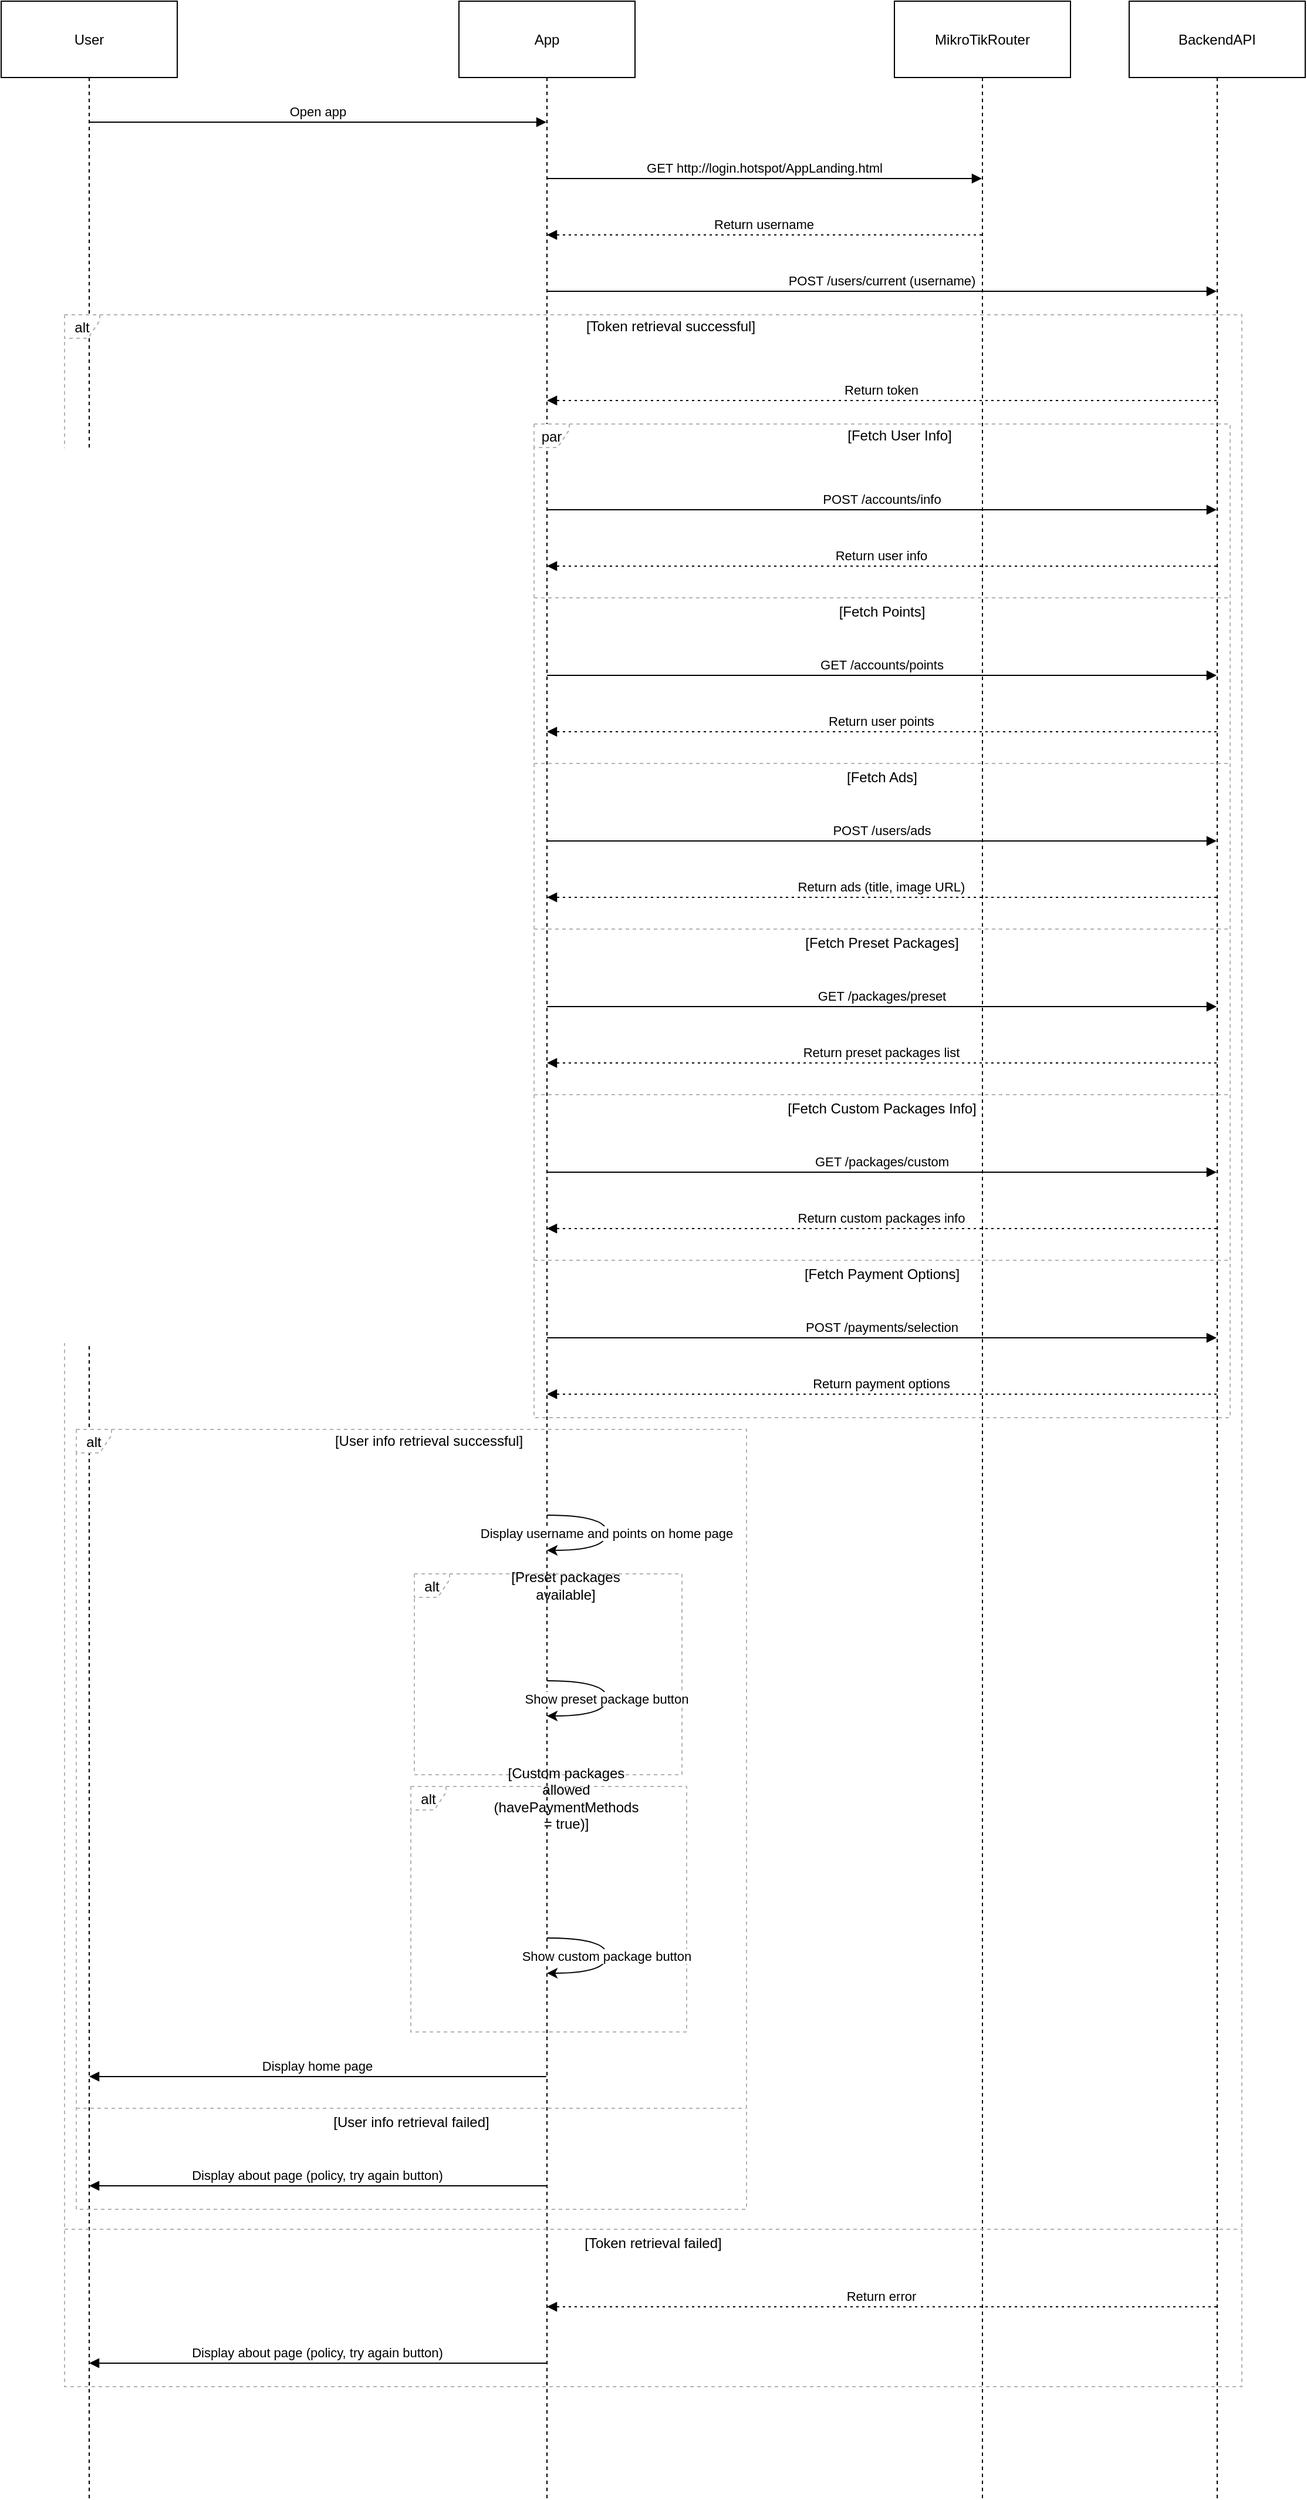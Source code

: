<mxfile version="24.5.4" type="github">
  <diagram name="Page-1" id="we5cs4RC7KMeApgh8dmI">
    <mxGraphModel dx="1493" dy="670" grid="1" gridSize="10" guides="1" tooltips="1" connect="1" arrows="1" fold="1" page="1" pageScale="1" pageWidth="850" pageHeight="1100" math="0" shadow="0">
      <root>
        <mxCell id="0" />
        <mxCell id="1" parent="0" />
        <mxCell id="FF5jHp96McbeZW0J9-R8-1" value="User" style="shape=umlLifeline;perimeter=lifelinePerimeter;whiteSpace=wrap;container=1;dropTarget=0;collapsible=0;recursiveResize=0;outlineConnect=0;portConstraint=eastwest;newEdgeStyle={&quot;edgeStyle&quot;:&quot;elbowEdgeStyle&quot;,&quot;elbow&quot;:&quot;vertical&quot;,&quot;curved&quot;:0,&quot;rounded&quot;:0};size=65;" vertex="1" parent="1">
          <mxGeometry x="20" y="20" width="150" height="2126" as="geometry" />
        </mxCell>
        <mxCell id="FF5jHp96McbeZW0J9-R8-2" value="App" style="shape=umlLifeline;perimeter=lifelinePerimeter;whiteSpace=wrap;container=1;dropTarget=0;collapsible=0;recursiveResize=0;outlineConnect=0;portConstraint=eastwest;newEdgeStyle={&quot;edgeStyle&quot;:&quot;elbowEdgeStyle&quot;,&quot;elbow&quot;:&quot;vertical&quot;,&quot;curved&quot;:0,&quot;rounded&quot;:0};size=65;" vertex="1" parent="1">
          <mxGeometry x="410" y="20" width="150" height="2126" as="geometry" />
        </mxCell>
        <mxCell id="FF5jHp96McbeZW0J9-R8-3" value="MikroTikRouter" style="shape=umlLifeline;perimeter=lifelinePerimeter;whiteSpace=wrap;container=1;dropTarget=0;collapsible=0;recursiveResize=0;outlineConnect=0;portConstraint=eastwest;newEdgeStyle={&quot;edgeStyle&quot;:&quot;elbowEdgeStyle&quot;,&quot;elbow&quot;:&quot;vertical&quot;,&quot;curved&quot;:0,&quot;rounded&quot;:0};size=65;" vertex="1" parent="1">
          <mxGeometry x="781" y="20" width="150" height="2126" as="geometry" />
        </mxCell>
        <mxCell id="FF5jHp96McbeZW0J9-R8-4" value="BackendAPI" style="shape=umlLifeline;perimeter=lifelinePerimeter;whiteSpace=wrap;container=1;dropTarget=0;collapsible=0;recursiveResize=0;outlineConnect=0;portConstraint=eastwest;newEdgeStyle={&quot;edgeStyle&quot;:&quot;elbowEdgeStyle&quot;,&quot;elbow&quot;:&quot;vertical&quot;,&quot;curved&quot;:0,&quot;rounded&quot;:0};size=65;" vertex="1" parent="1">
          <mxGeometry x="981" y="20" width="150" height="2126" as="geometry" />
        </mxCell>
        <mxCell id="FF5jHp96McbeZW0J9-R8-5" value="par" style="shape=umlFrame;dashed=1;pointerEvents=0;dropTarget=0;strokeColor=#B3B3B3;height=20;width=30" vertex="1" parent="1">
          <mxGeometry x="474" y="380" width="593" height="846" as="geometry" />
        </mxCell>
        <mxCell id="FF5jHp96McbeZW0J9-R8-6" value="[Fetch User Info]" style="text;strokeColor=none;fillColor=none;align=center;verticalAlign=middle;whiteSpace=wrap;" vertex="1" parent="FF5jHp96McbeZW0J9-R8-5">
          <mxGeometry x="30" width="563" height="20" as="geometry" />
        </mxCell>
        <mxCell id="FF5jHp96McbeZW0J9-R8-7" value="[Fetch Points]" style="shape=line;dashed=1;whiteSpace=wrap;verticalAlign=top;labelPosition=center;verticalLabelPosition=middle;align=center;strokeColor=#B3B3B3;" vertex="1" parent="FF5jHp96McbeZW0J9-R8-5">
          <mxGeometry y="146" width="593" height="4" as="geometry" />
        </mxCell>
        <mxCell id="FF5jHp96McbeZW0J9-R8-8" value="[Fetch Ads]" style="shape=line;dashed=1;whiteSpace=wrap;verticalAlign=top;labelPosition=center;verticalLabelPosition=middle;align=center;strokeColor=#B3B3B3;" vertex="1" parent="FF5jHp96McbeZW0J9-R8-5">
          <mxGeometry y="287" width="593" height="4" as="geometry" />
        </mxCell>
        <mxCell id="FF5jHp96McbeZW0J9-R8-9" value="[Fetch Preset Packages]" style="shape=line;dashed=1;whiteSpace=wrap;verticalAlign=top;labelPosition=center;verticalLabelPosition=middle;align=center;strokeColor=#B3B3B3;" vertex="1" parent="FF5jHp96McbeZW0J9-R8-5">
          <mxGeometry y="428" width="593" height="4" as="geometry" />
        </mxCell>
        <mxCell id="FF5jHp96McbeZW0J9-R8-10" value="[Fetch Custom Packages Info]" style="shape=line;dashed=1;whiteSpace=wrap;verticalAlign=top;labelPosition=center;verticalLabelPosition=middle;align=center;strokeColor=#B3B3B3;" vertex="1" parent="FF5jHp96McbeZW0J9-R8-5">
          <mxGeometry y="569" width="593" height="4" as="geometry" />
        </mxCell>
        <mxCell id="FF5jHp96McbeZW0J9-R8-11" value="[Fetch Payment Options]" style="shape=line;dashed=1;whiteSpace=wrap;verticalAlign=top;labelPosition=center;verticalLabelPosition=middle;align=center;strokeColor=#B3B3B3;" vertex="1" parent="FF5jHp96McbeZW0J9-R8-5">
          <mxGeometry y="710" width="593" height="4" as="geometry" />
        </mxCell>
        <mxCell id="FF5jHp96McbeZW0J9-R8-12" value="alt" style="shape=umlFrame;dashed=1;pointerEvents=0;dropTarget=0;strokeColor=#B3B3B3;height=20;width=30" vertex="1" parent="1">
          <mxGeometry x="372" y="1359" width="228" height="171" as="geometry" />
        </mxCell>
        <mxCell id="FF5jHp96McbeZW0J9-R8-13" value="[Preset packages&#xa;available]" style="text;strokeColor=none;fillColor=none;align=center;verticalAlign=middle;whiteSpace=wrap;" vertex="1" parent="FF5jHp96McbeZW0J9-R8-12">
          <mxGeometry x="30" width="198" height="20" as="geometry" />
        </mxCell>
        <mxCell id="FF5jHp96McbeZW0J9-R8-14" value="alt" style="shape=umlFrame;dashed=1;pointerEvents=0;dropTarget=0;strokeColor=#B3B3B3;height=20;width=30" vertex="1" parent="1">
          <mxGeometry x="369" y="1540" width="235" height="209" as="geometry" />
        </mxCell>
        <mxCell id="FF5jHp96McbeZW0J9-R8-15" value="[Custom packages&#xa;allowed&#xa;(havePaymentMethods&#xa;= true)]" style="text;strokeColor=none;fillColor=none;align=center;verticalAlign=middle;whiteSpace=wrap;" vertex="1" parent="FF5jHp96McbeZW0J9-R8-14">
          <mxGeometry x="30" width="205" height="20" as="geometry" />
        </mxCell>
        <mxCell id="FF5jHp96McbeZW0J9-R8-16" value="alt" style="shape=umlFrame;dashed=1;pointerEvents=0;dropTarget=0;strokeColor=#B3B3B3;height=20;width=30" vertex="1" parent="1">
          <mxGeometry x="84" y="1236" width="571" height="664" as="geometry" />
        </mxCell>
        <mxCell id="FF5jHp96McbeZW0J9-R8-17" value="[User info retrieval successful]" style="text;strokeColor=none;fillColor=none;align=center;verticalAlign=middle;whiteSpace=wrap;" vertex="1" parent="FF5jHp96McbeZW0J9-R8-16">
          <mxGeometry x="30" width="541" height="20" as="geometry" />
        </mxCell>
        <mxCell id="FF5jHp96McbeZW0J9-R8-18" value="[User info retrieval failed]" style="shape=line;dashed=1;whiteSpace=wrap;verticalAlign=top;labelPosition=center;verticalLabelPosition=middle;align=center;strokeColor=#B3B3B3;" vertex="1" parent="FF5jHp96McbeZW0J9-R8-16">
          <mxGeometry y="576" width="571" height="4" as="geometry" />
        </mxCell>
        <mxCell id="FF5jHp96McbeZW0J9-R8-19" value="alt" style="shape=umlFrame;dashed=1;pointerEvents=0;dropTarget=0;strokeColor=#B3B3B3;height=20;width=30" vertex="1" parent="1">
          <mxGeometry x="74" y="287" width="1003" height="1764" as="geometry" />
        </mxCell>
        <mxCell id="FF5jHp96McbeZW0J9-R8-20" value="[Token retrieval successful]" style="text;strokeColor=none;fillColor=none;align=center;verticalAlign=middle;whiteSpace=wrap;" vertex="1" parent="FF5jHp96McbeZW0J9-R8-19">
          <mxGeometry x="30" width="973" height="20" as="geometry" />
        </mxCell>
        <mxCell id="FF5jHp96McbeZW0J9-R8-21" value="[Token retrieval failed]" style="shape=line;dashed=1;whiteSpace=wrap;verticalAlign=top;labelPosition=center;verticalLabelPosition=middle;align=center;strokeColor=#B3B3B3;" vertex="1" parent="FF5jHp96McbeZW0J9-R8-19">
          <mxGeometry y="1628" width="1003" height="4" as="geometry" />
        </mxCell>
        <mxCell id="FF5jHp96McbeZW0J9-R8-22" value="Open app" style="verticalAlign=bottom;endArrow=block;edgeStyle=elbowEdgeStyle;elbow=vertical;curved=0;rounded=0;" edge="1" parent="1" source="FF5jHp96McbeZW0J9-R8-1" target="FF5jHp96McbeZW0J9-R8-2">
          <mxGeometry relative="1" as="geometry">
            <Array as="points">
              <mxPoint x="299" y="123" />
            </Array>
          </mxGeometry>
        </mxCell>
        <mxCell id="FF5jHp96McbeZW0J9-R8-23" value="GET http://login.hotspot/AppLanding.html" style="verticalAlign=bottom;endArrow=block;edgeStyle=elbowEdgeStyle;elbow=vertical;curved=0;rounded=0;" edge="1" parent="1" source="FF5jHp96McbeZW0J9-R8-2" target="FF5jHp96McbeZW0J9-R8-3">
          <mxGeometry relative="1" as="geometry">
            <Array as="points">
              <mxPoint x="679" y="171" />
            </Array>
          </mxGeometry>
        </mxCell>
        <mxCell id="FF5jHp96McbeZW0J9-R8-24" value="Return username" style="verticalAlign=bottom;endArrow=block;edgeStyle=elbowEdgeStyle;elbow=vertical;curved=0;rounded=0;dashed=1;dashPattern=2 3;" edge="1" parent="1" source="FF5jHp96McbeZW0J9-R8-3" target="FF5jHp96McbeZW0J9-R8-2">
          <mxGeometry relative="1" as="geometry">
            <Array as="points">
              <mxPoint x="682" y="219" />
            </Array>
          </mxGeometry>
        </mxCell>
        <mxCell id="FF5jHp96McbeZW0J9-R8-25" value="POST /users/current (username)" style="verticalAlign=bottom;endArrow=block;edgeStyle=elbowEdgeStyle;elbow=vertical;curved=0;rounded=0;" edge="1" parent="1" source="FF5jHp96McbeZW0J9-R8-2" target="FF5jHp96McbeZW0J9-R8-4">
          <mxGeometry relative="1" as="geometry">
            <Array as="points">
              <mxPoint x="779" y="267" />
            </Array>
          </mxGeometry>
        </mxCell>
        <mxCell id="FF5jHp96McbeZW0J9-R8-26" value="Return token" style="verticalAlign=bottom;endArrow=block;edgeStyle=elbowEdgeStyle;elbow=vertical;curved=0;rounded=0;dashed=1;dashPattern=2 3;" edge="1" parent="1" source="FF5jHp96McbeZW0J9-R8-4" target="FF5jHp96McbeZW0J9-R8-2">
          <mxGeometry relative="1" as="geometry">
            <Array as="points">
              <mxPoint x="782" y="360" />
            </Array>
          </mxGeometry>
        </mxCell>
        <mxCell id="FF5jHp96McbeZW0J9-R8-27" value="POST /accounts/info" style="verticalAlign=bottom;endArrow=block;edgeStyle=elbowEdgeStyle;elbow=vertical;curved=0;rounded=0;" edge="1" parent="1" source="FF5jHp96McbeZW0J9-R8-2" target="FF5jHp96McbeZW0J9-R8-4">
          <mxGeometry relative="1" as="geometry">
            <Array as="points">
              <mxPoint x="779" y="453" />
            </Array>
          </mxGeometry>
        </mxCell>
        <mxCell id="FF5jHp96McbeZW0J9-R8-28" value="Return user info" style="verticalAlign=bottom;endArrow=block;edgeStyle=elbowEdgeStyle;elbow=vertical;curved=0;rounded=0;dashed=1;dashPattern=2 3;" edge="1" parent="1" source="FF5jHp96McbeZW0J9-R8-4" target="FF5jHp96McbeZW0J9-R8-2">
          <mxGeometry relative="1" as="geometry">
            <Array as="points">
              <mxPoint x="782" y="501" />
            </Array>
          </mxGeometry>
        </mxCell>
        <mxCell id="FF5jHp96McbeZW0J9-R8-29" value="GET /accounts/points" style="verticalAlign=bottom;endArrow=block;edgeStyle=elbowEdgeStyle;elbow=vertical;curved=0;rounded=0;" edge="1" parent="1" source="FF5jHp96McbeZW0J9-R8-2" target="FF5jHp96McbeZW0J9-R8-4">
          <mxGeometry relative="1" as="geometry">
            <Array as="points">
              <mxPoint x="779" y="594" />
            </Array>
          </mxGeometry>
        </mxCell>
        <mxCell id="FF5jHp96McbeZW0J9-R8-30" value="Return user points" style="verticalAlign=bottom;endArrow=block;edgeStyle=elbowEdgeStyle;elbow=vertical;curved=0;rounded=0;dashed=1;dashPattern=2 3;" edge="1" parent="1" source="FF5jHp96McbeZW0J9-R8-4" target="FF5jHp96McbeZW0J9-R8-2">
          <mxGeometry relative="1" as="geometry">
            <Array as="points">
              <mxPoint x="782" y="642" />
            </Array>
          </mxGeometry>
        </mxCell>
        <mxCell id="FF5jHp96McbeZW0J9-R8-31" value="POST /users/ads" style="verticalAlign=bottom;endArrow=block;edgeStyle=elbowEdgeStyle;elbow=vertical;curved=0;rounded=0;" edge="1" parent="1" source="FF5jHp96McbeZW0J9-R8-2" target="FF5jHp96McbeZW0J9-R8-4">
          <mxGeometry relative="1" as="geometry">
            <Array as="points">
              <mxPoint x="779" y="735" />
            </Array>
          </mxGeometry>
        </mxCell>
        <mxCell id="FF5jHp96McbeZW0J9-R8-32" value="Return ads (title, image URL)" style="verticalAlign=bottom;endArrow=block;edgeStyle=elbowEdgeStyle;elbow=vertical;curved=0;rounded=0;dashed=1;dashPattern=2 3;" edge="1" parent="1" source="FF5jHp96McbeZW0J9-R8-4" target="FF5jHp96McbeZW0J9-R8-2">
          <mxGeometry relative="1" as="geometry">
            <Array as="points">
              <mxPoint x="782" y="783" />
            </Array>
          </mxGeometry>
        </mxCell>
        <mxCell id="FF5jHp96McbeZW0J9-R8-33" value="GET /packages/preset" style="verticalAlign=bottom;endArrow=block;edgeStyle=elbowEdgeStyle;elbow=vertical;curved=0;rounded=0;" edge="1" parent="1" source="FF5jHp96McbeZW0J9-R8-2" target="FF5jHp96McbeZW0J9-R8-4">
          <mxGeometry relative="1" as="geometry">
            <Array as="points">
              <mxPoint x="779" y="876" />
            </Array>
          </mxGeometry>
        </mxCell>
        <mxCell id="FF5jHp96McbeZW0J9-R8-34" value="Return preset packages list" style="verticalAlign=bottom;endArrow=block;edgeStyle=elbowEdgeStyle;elbow=vertical;curved=0;rounded=0;dashed=1;dashPattern=2 3;" edge="1" parent="1" source="FF5jHp96McbeZW0J9-R8-4" target="FF5jHp96McbeZW0J9-R8-2">
          <mxGeometry relative="1" as="geometry">
            <Array as="points">
              <mxPoint x="782" y="924" />
            </Array>
          </mxGeometry>
        </mxCell>
        <mxCell id="FF5jHp96McbeZW0J9-R8-35" value="GET /packages/custom" style="verticalAlign=bottom;endArrow=block;edgeStyle=elbowEdgeStyle;elbow=vertical;curved=0;rounded=0;" edge="1" parent="1" source="FF5jHp96McbeZW0J9-R8-2" target="FF5jHp96McbeZW0J9-R8-4">
          <mxGeometry relative="1" as="geometry">
            <Array as="points">
              <mxPoint x="779" y="1017" />
            </Array>
          </mxGeometry>
        </mxCell>
        <mxCell id="FF5jHp96McbeZW0J9-R8-36" value="Return custom packages info" style="verticalAlign=bottom;endArrow=block;edgeStyle=elbowEdgeStyle;elbow=vertical;curved=0;rounded=0;dashed=1;dashPattern=2 3;" edge="1" parent="1" source="FF5jHp96McbeZW0J9-R8-4" target="FF5jHp96McbeZW0J9-R8-2">
          <mxGeometry relative="1" as="geometry">
            <Array as="points">
              <mxPoint x="782" y="1065" />
            </Array>
          </mxGeometry>
        </mxCell>
        <mxCell id="FF5jHp96McbeZW0J9-R8-37" value="POST /payments/selection" style="verticalAlign=bottom;endArrow=block;edgeStyle=elbowEdgeStyle;elbow=vertical;curved=0;rounded=0;" edge="1" parent="1" source="FF5jHp96McbeZW0J9-R8-2" target="FF5jHp96McbeZW0J9-R8-4">
          <mxGeometry relative="1" as="geometry">
            <Array as="points">
              <mxPoint x="779" y="1158" />
            </Array>
          </mxGeometry>
        </mxCell>
        <mxCell id="FF5jHp96McbeZW0J9-R8-38" value="Return payment options" style="verticalAlign=bottom;endArrow=block;edgeStyle=elbowEdgeStyle;elbow=vertical;curved=0;rounded=0;dashed=1;dashPattern=2 3;" edge="1" parent="1" source="FF5jHp96McbeZW0J9-R8-4" target="FF5jHp96McbeZW0J9-R8-2">
          <mxGeometry relative="1" as="geometry">
            <Array as="points">
              <mxPoint x="782" y="1206" />
            </Array>
          </mxGeometry>
        </mxCell>
        <mxCell id="FF5jHp96McbeZW0J9-R8-39" value="Display username and points on home page" style="curved=1;rounded=0;" edge="1" parent="1" source="FF5jHp96McbeZW0J9-R8-2" target="FF5jHp96McbeZW0J9-R8-2">
          <mxGeometry relative="1" as="geometry">
            <Array as="points">
              <mxPoint x="536" y="1309" />
              <mxPoint x="536" y="1339" />
            </Array>
          </mxGeometry>
        </mxCell>
        <mxCell id="FF5jHp96McbeZW0J9-R8-40" value="Show preset package button" style="curved=1;rounded=0;" edge="1" parent="1" source="FF5jHp96McbeZW0J9-R8-2" target="FF5jHp96McbeZW0J9-R8-2">
          <mxGeometry relative="1" as="geometry">
            <Array as="points">
              <mxPoint x="536" y="1450" />
              <mxPoint x="536" y="1480" />
            </Array>
          </mxGeometry>
        </mxCell>
        <mxCell id="FF5jHp96McbeZW0J9-R8-41" value="Show custom package button" style="curved=1;rounded=0;" edge="1" parent="1" source="FF5jHp96McbeZW0J9-R8-2" target="FF5jHp96McbeZW0J9-R8-2">
          <mxGeometry relative="1" as="geometry">
            <Array as="points">
              <mxPoint x="536" y="1669" />
              <mxPoint x="536" y="1699" />
            </Array>
          </mxGeometry>
        </mxCell>
        <mxCell id="FF5jHp96McbeZW0J9-R8-42" value="Display home page" style="verticalAlign=bottom;endArrow=block;edgeStyle=elbowEdgeStyle;elbow=vertical;curved=0;rounded=0;" edge="1" parent="1" source="FF5jHp96McbeZW0J9-R8-2" target="FF5jHp96McbeZW0J9-R8-1">
          <mxGeometry relative="1" as="geometry">
            <Array as="points">
              <mxPoint x="302" y="1787" />
            </Array>
          </mxGeometry>
        </mxCell>
        <mxCell id="FF5jHp96McbeZW0J9-R8-43" value="Display about page (policy, try again button)" style="verticalAlign=bottom;endArrow=block;edgeStyle=elbowEdgeStyle;elbow=vertical;curved=0;rounded=0;" edge="1" parent="1" source="FF5jHp96McbeZW0J9-R8-2" target="FF5jHp96McbeZW0J9-R8-1">
          <mxGeometry relative="1" as="geometry">
            <Array as="points">
              <mxPoint x="302" y="1880" />
            </Array>
          </mxGeometry>
        </mxCell>
        <mxCell id="FF5jHp96McbeZW0J9-R8-44" value="Return error" style="verticalAlign=bottom;endArrow=block;edgeStyle=elbowEdgeStyle;elbow=vertical;curved=0;rounded=0;dashed=1;dashPattern=2 3;" edge="1" parent="1" source="FF5jHp96McbeZW0J9-R8-4" target="FF5jHp96McbeZW0J9-R8-2">
          <mxGeometry relative="1" as="geometry">
            <Array as="points">
              <mxPoint x="782" y="1983" />
            </Array>
          </mxGeometry>
        </mxCell>
        <mxCell id="FF5jHp96McbeZW0J9-R8-45" value="Display about page (policy, try again button)" style="verticalAlign=bottom;endArrow=block;edgeStyle=elbowEdgeStyle;elbow=vertical;curved=0;rounded=0;" edge="1" parent="1" source="FF5jHp96McbeZW0J9-R8-2" target="FF5jHp96McbeZW0J9-R8-1">
          <mxGeometry relative="1" as="geometry">
            <Array as="points">
              <mxPoint x="302" y="2031" />
            </Array>
          </mxGeometry>
        </mxCell>
      </root>
    </mxGraphModel>
  </diagram>
</mxfile>
